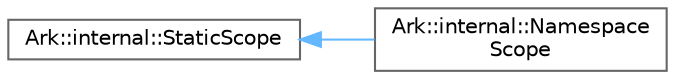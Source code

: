 digraph "Graphical Class Hierarchy"
{
 // INTERACTIVE_SVG=YES
 // LATEX_PDF_SIZE
  bgcolor="transparent";
  edge [fontname=Helvetica,fontsize=10,labelfontname=Helvetica,labelfontsize=10];
  node [fontname=Helvetica,fontsize=10,shape=box,height=0.2,width=0.4];
  rankdir="LR";
  Node0 [id="Node000000",label="Ark::internal::StaticScope",height=0.2,width=0.4,color="grey40", fillcolor="white", style="filled",URL="$d3/d8e/classArk_1_1internal_1_1StaticScope.html",tooltip=" "];
  Node0 -> Node1 [id="edge19_Node000000_Node000001",dir="back",color="steelblue1",style="solid",tooltip=" "];
  Node1 [id="Node000001",label="Ark::internal::Namespace\lScope",height=0.2,width=0.4,color="grey40", fillcolor="white", style="filled",URL="$d9/d4a/classArk_1_1internal_1_1NamespaceScope.html",tooltip=" "];
}
